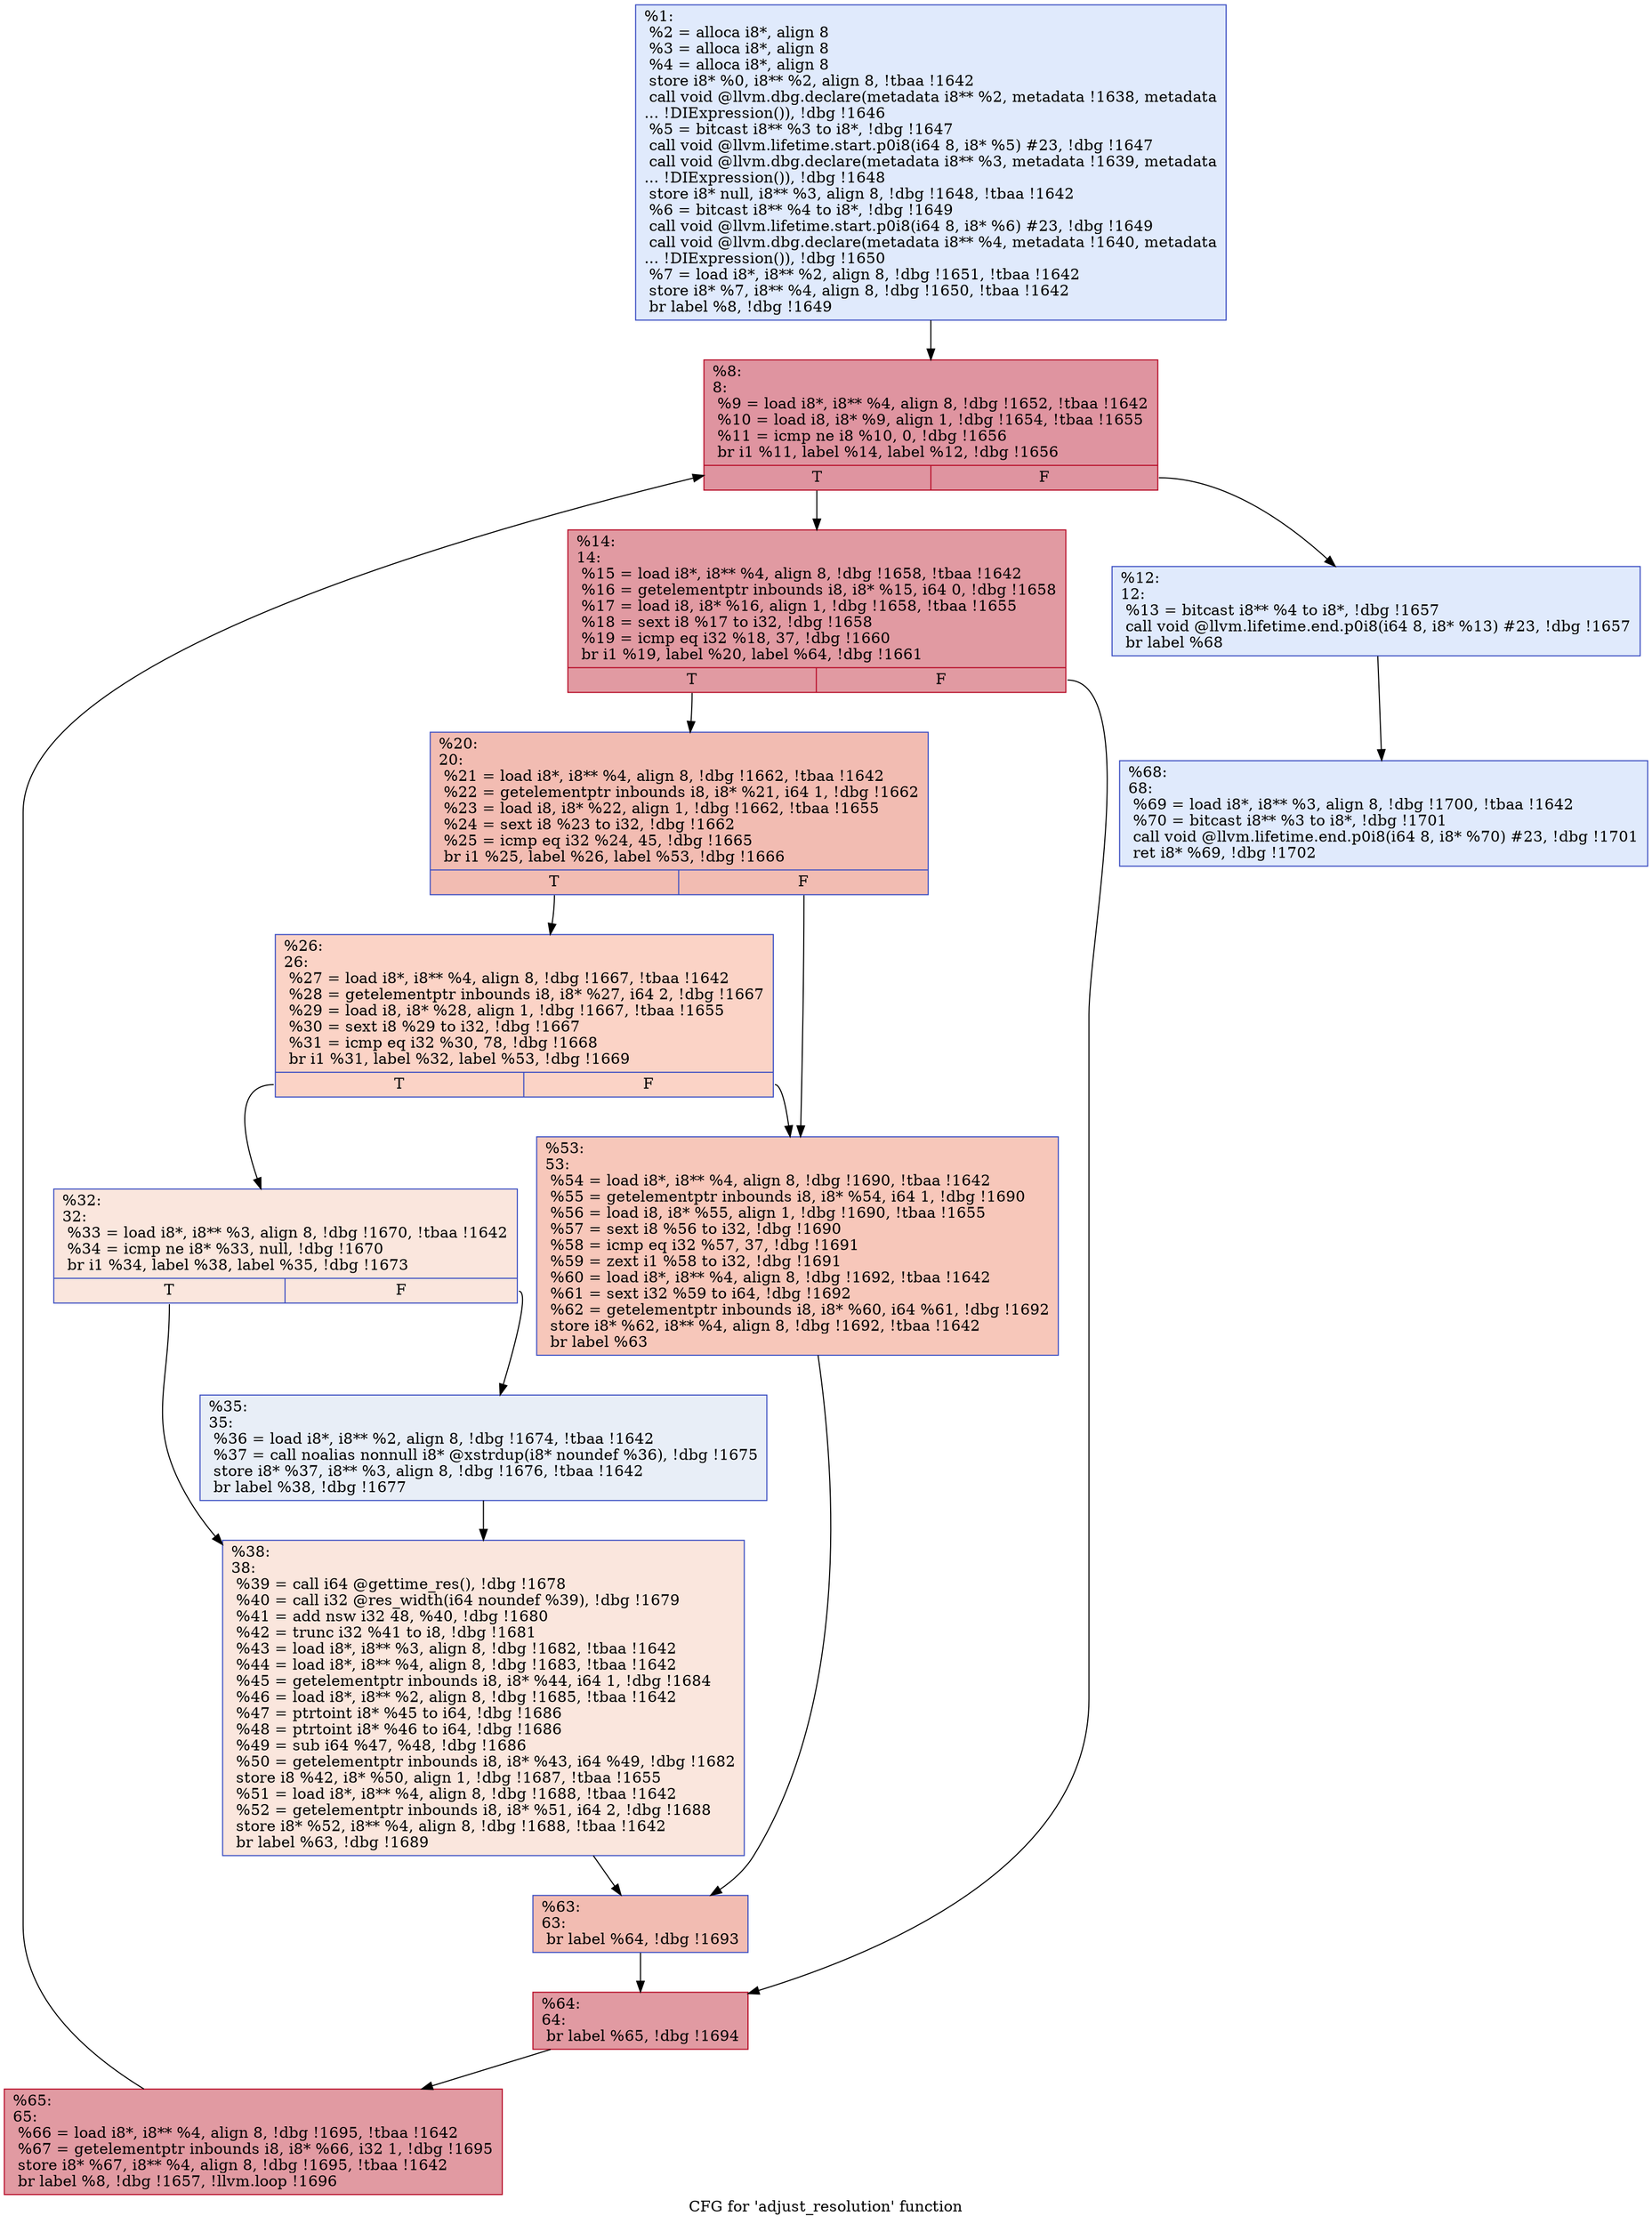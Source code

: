 digraph "CFG for 'adjust_resolution' function" {
	label="CFG for 'adjust_resolution' function";

	Node0x14fbab0 [shape=record,color="#3d50c3ff", style=filled, fillcolor="#b9d0f970",label="{%1:\l  %2 = alloca i8*, align 8\l  %3 = alloca i8*, align 8\l  %4 = alloca i8*, align 8\l  store i8* %0, i8** %2, align 8, !tbaa !1642\l  call void @llvm.dbg.declare(metadata i8** %2, metadata !1638, metadata\l... !DIExpression()), !dbg !1646\l  %5 = bitcast i8** %3 to i8*, !dbg !1647\l  call void @llvm.lifetime.start.p0i8(i64 8, i8* %5) #23, !dbg !1647\l  call void @llvm.dbg.declare(metadata i8** %3, metadata !1639, metadata\l... !DIExpression()), !dbg !1648\l  store i8* null, i8** %3, align 8, !dbg !1648, !tbaa !1642\l  %6 = bitcast i8** %4 to i8*, !dbg !1649\l  call void @llvm.lifetime.start.p0i8(i64 8, i8* %6) #23, !dbg !1649\l  call void @llvm.dbg.declare(metadata i8** %4, metadata !1640, metadata\l... !DIExpression()), !dbg !1650\l  %7 = load i8*, i8** %2, align 8, !dbg !1651, !tbaa !1642\l  store i8* %7, i8** %4, align 8, !dbg !1650, !tbaa !1642\l  br label %8, !dbg !1649\l}"];
	Node0x14fbab0 -> Node0x14fc0d0;
	Node0x14fc0d0 [shape=record,color="#b70d28ff", style=filled, fillcolor="#b70d2870",label="{%8:\l8:                                                \l  %9 = load i8*, i8** %4, align 8, !dbg !1652, !tbaa !1642\l  %10 = load i8, i8* %9, align 1, !dbg !1654, !tbaa !1655\l  %11 = icmp ne i8 %10, 0, !dbg !1656\l  br i1 %11, label %14, label %12, !dbg !1656\l|{<s0>T|<s1>F}}"];
	Node0x14fc0d0:s0 -> Node0x14fc170;
	Node0x14fc0d0:s1 -> Node0x14fc120;
	Node0x14fc120 [shape=record,color="#3d50c3ff", style=filled, fillcolor="#b9d0f970",label="{%12:\l12:                                               \l  %13 = bitcast i8** %4 to i8*, !dbg !1657\l  call void @llvm.lifetime.end.p0i8(i64 8, i8* %13) #23, !dbg !1657\l  br label %68\l}"];
	Node0x14fc120 -> Node0x14fc490;
	Node0x14fc170 [shape=record,color="#b70d28ff", style=filled, fillcolor="#bb1b2c70",label="{%14:\l14:                                               \l  %15 = load i8*, i8** %4, align 8, !dbg !1658, !tbaa !1642\l  %16 = getelementptr inbounds i8, i8* %15, i64 0, !dbg !1658\l  %17 = load i8, i8* %16, align 1, !dbg !1658, !tbaa !1655\l  %18 = sext i8 %17 to i32, !dbg !1658\l  %19 = icmp eq i32 %18, 37, !dbg !1660\l  br i1 %19, label %20, label %64, !dbg !1661\l|{<s0>T|<s1>F}}"];
	Node0x14fc170:s0 -> Node0x14fc1c0;
	Node0x14fc170:s1 -> Node0x14fc3f0;
	Node0x14fc1c0 [shape=record,color="#3d50c3ff", style=filled, fillcolor="#e1675170",label="{%20:\l20:                                               \l  %21 = load i8*, i8** %4, align 8, !dbg !1662, !tbaa !1642\l  %22 = getelementptr inbounds i8, i8* %21, i64 1, !dbg !1662\l  %23 = load i8, i8* %22, align 1, !dbg !1662, !tbaa !1655\l  %24 = sext i8 %23 to i32, !dbg !1662\l  %25 = icmp eq i32 %24, 45, !dbg !1665\l  br i1 %25, label %26, label %53, !dbg !1666\l|{<s0>T|<s1>F}}"];
	Node0x14fc1c0:s0 -> Node0x14fc210;
	Node0x14fc1c0:s1 -> Node0x14fc350;
	Node0x14fc210 [shape=record,color="#3d50c3ff", style=filled, fillcolor="#f59c7d70",label="{%26:\l26:                                               \l  %27 = load i8*, i8** %4, align 8, !dbg !1667, !tbaa !1642\l  %28 = getelementptr inbounds i8, i8* %27, i64 2, !dbg !1667\l  %29 = load i8, i8* %28, align 1, !dbg !1667, !tbaa !1655\l  %30 = sext i8 %29 to i32, !dbg !1667\l  %31 = icmp eq i32 %30, 78, !dbg !1668\l  br i1 %31, label %32, label %53, !dbg !1669\l|{<s0>T|<s1>F}}"];
	Node0x14fc210:s0 -> Node0x14fc260;
	Node0x14fc210:s1 -> Node0x14fc350;
	Node0x14fc260 [shape=record,color="#3d50c3ff", style=filled, fillcolor="#f3c7b170",label="{%32:\l32:                                               \l  %33 = load i8*, i8** %3, align 8, !dbg !1670, !tbaa !1642\l  %34 = icmp ne i8* %33, null, !dbg !1670\l  br i1 %34, label %38, label %35, !dbg !1673\l|{<s0>T|<s1>F}}"];
	Node0x14fc260:s0 -> Node0x14fc300;
	Node0x14fc260:s1 -> Node0x14fc2b0;
	Node0x14fc2b0 [shape=record,color="#3d50c3ff", style=filled, fillcolor="#cbd8ee70",label="{%35:\l35:                                               \l  %36 = load i8*, i8** %2, align 8, !dbg !1674, !tbaa !1642\l  %37 = call noalias nonnull i8* @xstrdup(i8* noundef %36), !dbg !1675\l  store i8* %37, i8** %3, align 8, !dbg !1676, !tbaa !1642\l  br label %38, !dbg !1677\l}"];
	Node0x14fc2b0 -> Node0x14fc300;
	Node0x14fc300 [shape=record,color="#3d50c3ff", style=filled, fillcolor="#f3c7b170",label="{%38:\l38:                                               \l  %39 = call i64 @gettime_res(), !dbg !1678\l  %40 = call i32 @res_width(i64 noundef %39), !dbg !1679\l  %41 = add nsw i32 48, %40, !dbg !1680\l  %42 = trunc i32 %41 to i8, !dbg !1681\l  %43 = load i8*, i8** %3, align 8, !dbg !1682, !tbaa !1642\l  %44 = load i8*, i8** %4, align 8, !dbg !1683, !tbaa !1642\l  %45 = getelementptr inbounds i8, i8* %44, i64 1, !dbg !1684\l  %46 = load i8*, i8** %2, align 8, !dbg !1685, !tbaa !1642\l  %47 = ptrtoint i8* %45 to i64, !dbg !1686\l  %48 = ptrtoint i8* %46 to i64, !dbg !1686\l  %49 = sub i64 %47, %48, !dbg !1686\l  %50 = getelementptr inbounds i8, i8* %43, i64 %49, !dbg !1682\l  store i8 %42, i8* %50, align 1, !dbg !1687, !tbaa !1655\l  %51 = load i8*, i8** %4, align 8, !dbg !1688, !tbaa !1642\l  %52 = getelementptr inbounds i8, i8* %51, i64 2, !dbg !1688\l  store i8* %52, i8** %4, align 8, !dbg !1688, !tbaa !1642\l  br label %63, !dbg !1689\l}"];
	Node0x14fc300 -> Node0x14fc3a0;
	Node0x14fc350 [shape=record,color="#3d50c3ff", style=filled, fillcolor="#ec7f6370",label="{%53:\l53:                                               \l  %54 = load i8*, i8** %4, align 8, !dbg !1690, !tbaa !1642\l  %55 = getelementptr inbounds i8, i8* %54, i64 1, !dbg !1690\l  %56 = load i8, i8* %55, align 1, !dbg !1690, !tbaa !1655\l  %57 = sext i8 %56 to i32, !dbg !1690\l  %58 = icmp eq i32 %57, 37, !dbg !1691\l  %59 = zext i1 %58 to i32, !dbg !1691\l  %60 = load i8*, i8** %4, align 8, !dbg !1692, !tbaa !1642\l  %61 = sext i32 %59 to i64, !dbg !1692\l  %62 = getelementptr inbounds i8, i8* %60, i64 %61, !dbg !1692\l  store i8* %62, i8** %4, align 8, !dbg !1692, !tbaa !1642\l  br label %63\l}"];
	Node0x14fc350 -> Node0x14fc3a0;
	Node0x14fc3a0 [shape=record,color="#3d50c3ff", style=filled, fillcolor="#e1675170",label="{%63:\l63:                                               \l  br label %64, !dbg !1693\l}"];
	Node0x14fc3a0 -> Node0x14fc3f0;
	Node0x14fc3f0 [shape=record,color="#b70d28ff", style=filled, fillcolor="#bb1b2c70",label="{%64:\l64:                                               \l  br label %65, !dbg !1694\l}"];
	Node0x14fc3f0 -> Node0x14fc440;
	Node0x14fc440 [shape=record,color="#b70d28ff", style=filled, fillcolor="#bb1b2c70",label="{%65:\l65:                                               \l  %66 = load i8*, i8** %4, align 8, !dbg !1695, !tbaa !1642\l  %67 = getelementptr inbounds i8, i8* %66, i32 1, !dbg !1695\l  store i8* %67, i8** %4, align 8, !dbg !1695, !tbaa !1642\l  br label %8, !dbg !1657, !llvm.loop !1696\l}"];
	Node0x14fc440 -> Node0x14fc0d0;
	Node0x14fc490 [shape=record,color="#3d50c3ff", style=filled, fillcolor="#b9d0f970",label="{%68:\l68:                                               \l  %69 = load i8*, i8** %3, align 8, !dbg !1700, !tbaa !1642\l  %70 = bitcast i8** %3 to i8*, !dbg !1701\l  call void @llvm.lifetime.end.p0i8(i64 8, i8* %70) #23, !dbg !1701\l  ret i8* %69, !dbg !1702\l}"];
}
